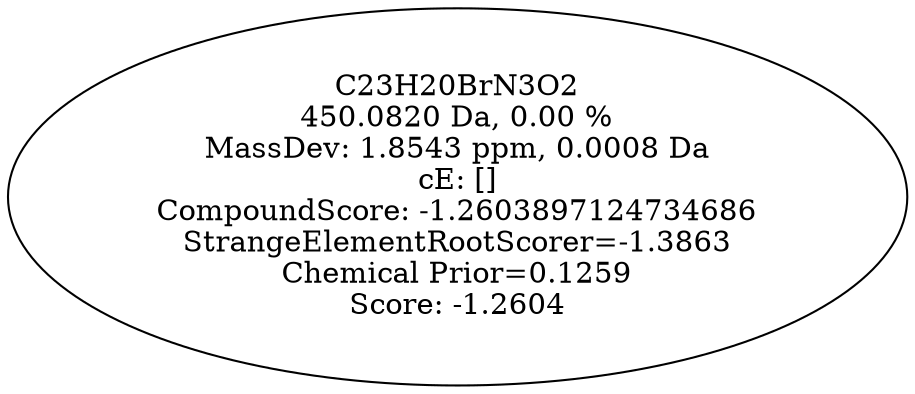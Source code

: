 strict digraph {
v1 [label="C23H20BrN3O2\n450.0820 Da, 0.00 %\nMassDev: 1.8543 ppm, 0.0008 Da\ncE: []\nCompoundScore: -1.2603897124734686\nStrangeElementRootScorer=-1.3863\nChemical Prior=0.1259\nScore: -1.2604"];
}